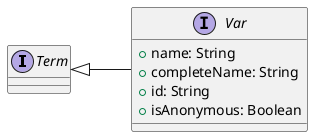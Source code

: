 @startuml
left to right direction

interface Term 

interface Var {
  + name: String
  + completeName: String
  + id: String
  + isAnonymous: Boolean
  ' + {static} of(name: String): Var
}
Term <|-- Var
@enduml